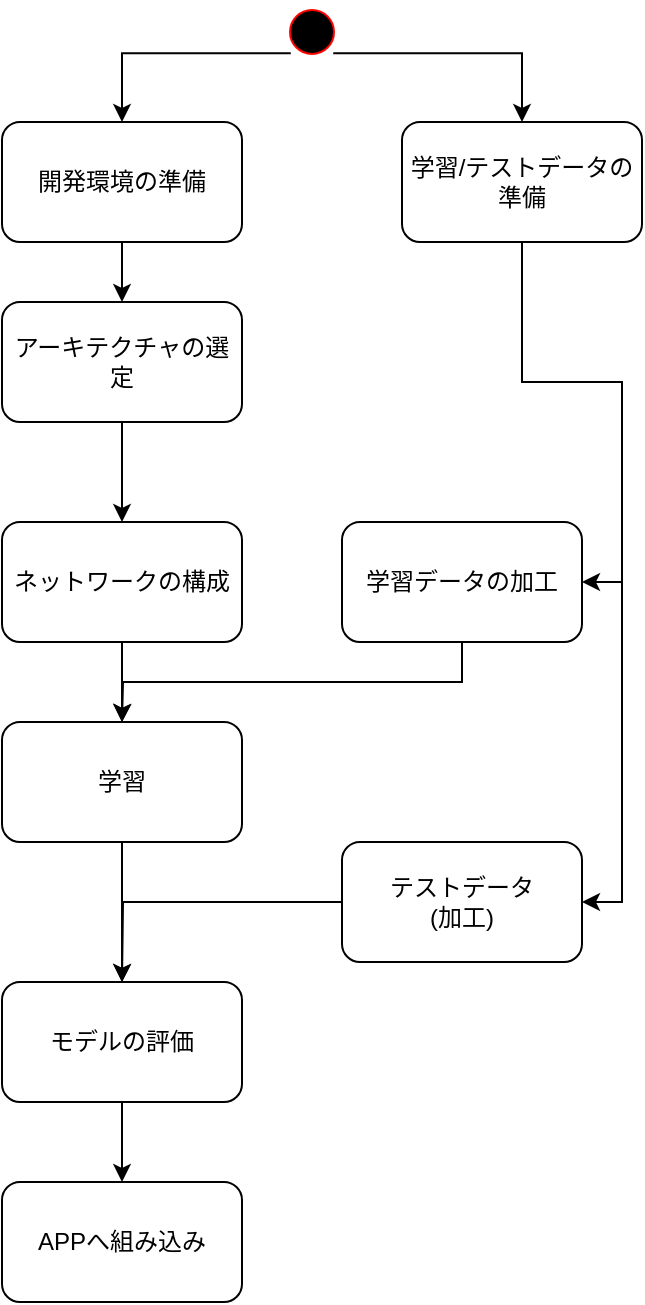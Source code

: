 <mxfile version="12.4.3" type="device" pages="1"><diagram id="hgE3D-X_9kmxJI0g3ntn" name="ページ1"><mxGraphModel dx="1662" dy="794" grid="1" gridSize="10" guides="1" tooltips="1" connect="1" arrows="1" fold="1" page="1" pageScale="1" pageWidth="827" pageHeight="1169" math="0" shadow="0"><root><mxCell id="0"/><mxCell id="1" parent="0"/><mxCell id="4ainvkD9ligCR4UcIebc-16" style="edgeStyle=orthogonalEdgeStyle;rounded=0;orthogonalLoop=1;jettySize=auto;html=1;exitX=0.5;exitY=1;exitDx=0;exitDy=0;entryX=0.5;entryY=0;entryDx=0;entryDy=0;" edge="1" parent="1" source="4ainvkD9ligCR4UcIebc-1" target="4ainvkD9ligCR4UcIebc-8"><mxGeometry relative="1" as="geometry"/></mxCell><mxCell id="4ainvkD9ligCR4UcIebc-1" value="開発環境の準備" style="rounded=1;whiteSpace=wrap;html=1;" vertex="1" parent="1"><mxGeometry x="80" y="80" width="120" height="60" as="geometry"/></mxCell><mxCell id="4ainvkD9ligCR4UcIebc-21" style="edgeStyle=orthogonalEdgeStyle;rounded=0;orthogonalLoop=1;jettySize=auto;html=1;exitX=0.5;exitY=1;exitDx=0;exitDy=0;entryX=1;entryY=0.5;entryDx=0;entryDy=0;" edge="1" parent="1" source="4ainvkD9ligCR4UcIebc-2" target="4ainvkD9ligCR4UcIebc-9"><mxGeometry relative="1" as="geometry"/></mxCell><mxCell id="4ainvkD9ligCR4UcIebc-22" style="edgeStyle=orthogonalEdgeStyle;rounded=0;orthogonalLoop=1;jettySize=auto;html=1;exitX=0.5;exitY=1;exitDx=0;exitDy=0;entryX=1;entryY=0.5;entryDx=0;entryDy=0;" edge="1" parent="1" source="4ainvkD9ligCR4UcIebc-2" target="4ainvkD9ligCR4UcIebc-19"><mxGeometry relative="1" as="geometry"><Array as="points"><mxPoint x="340" y="210"/><mxPoint x="390" y="210"/><mxPoint x="390" y="470"/></Array></mxGeometry></mxCell><mxCell id="4ainvkD9ligCR4UcIebc-2" value="学習/テストデータの準備" style="rounded=1;whiteSpace=wrap;html=1;" vertex="1" parent="1"><mxGeometry x="280" y="80" width="120" height="60" as="geometry"/></mxCell><mxCell id="4ainvkD9ligCR4UcIebc-6" style="edgeStyle=orthogonalEdgeStyle;rounded=0;orthogonalLoop=1;jettySize=auto;html=1;exitX=0;exitY=1;exitDx=0;exitDy=0;" edge="1" parent="1" source="4ainvkD9ligCR4UcIebc-4" target="4ainvkD9ligCR4UcIebc-1"><mxGeometry relative="1" as="geometry"/></mxCell><mxCell id="4ainvkD9ligCR4UcIebc-7" style="edgeStyle=orthogonalEdgeStyle;rounded=0;orthogonalLoop=1;jettySize=auto;html=1;exitX=1;exitY=1;exitDx=0;exitDy=0;entryX=0.5;entryY=0;entryDx=0;entryDy=0;" edge="1" parent="1" source="4ainvkD9ligCR4UcIebc-4" target="4ainvkD9ligCR4UcIebc-2"><mxGeometry relative="1" as="geometry"/></mxCell><mxCell id="4ainvkD9ligCR4UcIebc-4" value="" style="ellipse;html=1;shape=startState;fillColor=#000000;strokeColor=#ff0000;" vertex="1" parent="1"><mxGeometry x="220" y="20" width="30" height="30" as="geometry"/></mxCell><mxCell id="4ainvkD9ligCR4UcIebc-11" style="edgeStyle=orthogonalEdgeStyle;rounded=0;orthogonalLoop=1;jettySize=auto;html=1;exitX=0.5;exitY=1;exitDx=0;exitDy=0;entryX=0.5;entryY=0;entryDx=0;entryDy=0;" edge="1" parent="1" source="4ainvkD9ligCR4UcIebc-8" target="4ainvkD9ligCR4UcIebc-10"><mxGeometry relative="1" as="geometry"/></mxCell><mxCell id="4ainvkD9ligCR4UcIebc-8" value="アーキテクチャの選定" style="rounded=1;whiteSpace=wrap;html=1;" vertex="1" parent="1"><mxGeometry x="80" y="170" width="120" height="60" as="geometry"/></mxCell><mxCell id="4ainvkD9ligCR4UcIebc-15" style="edgeStyle=orthogonalEdgeStyle;rounded=0;orthogonalLoop=1;jettySize=auto;html=1;exitX=0.5;exitY=1;exitDx=0;exitDy=0;" edge="1" parent="1" source="4ainvkD9ligCR4UcIebc-9"><mxGeometry relative="1" as="geometry"><mxPoint x="140" y="380" as="targetPoint"/></mxGeometry></mxCell><mxCell id="4ainvkD9ligCR4UcIebc-9" value="学習データの加工" style="rounded=1;whiteSpace=wrap;html=1;" vertex="1" parent="1"><mxGeometry x="250" y="280" width="120" height="60" as="geometry"/></mxCell><mxCell id="4ainvkD9ligCR4UcIebc-14" style="edgeStyle=orthogonalEdgeStyle;rounded=0;orthogonalLoop=1;jettySize=auto;html=1;exitX=0.5;exitY=1;exitDx=0;exitDy=0;entryX=0.5;entryY=0;entryDx=0;entryDy=0;" edge="1" parent="1" source="4ainvkD9ligCR4UcIebc-10" target="4ainvkD9ligCR4UcIebc-13"><mxGeometry relative="1" as="geometry"/></mxCell><mxCell id="4ainvkD9ligCR4UcIebc-10" value="ネットワークの構成" style="rounded=1;whiteSpace=wrap;html=1;" vertex="1" parent="1"><mxGeometry x="80" y="280" width="120" height="60" as="geometry"/></mxCell><mxCell id="4ainvkD9ligCR4UcIebc-18" style="edgeStyle=orthogonalEdgeStyle;rounded=0;orthogonalLoop=1;jettySize=auto;html=1;exitX=0.5;exitY=1;exitDx=0;exitDy=0;entryX=0.5;entryY=0;entryDx=0;entryDy=0;" edge="1" parent="1" source="4ainvkD9ligCR4UcIebc-13" target="4ainvkD9ligCR4UcIebc-17"><mxGeometry relative="1" as="geometry"/></mxCell><mxCell id="4ainvkD9ligCR4UcIebc-13" value="学習" style="rounded=1;whiteSpace=wrap;html=1;" vertex="1" parent="1"><mxGeometry x="80" y="380" width="120" height="60" as="geometry"/></mxCell><mxCell id="4ainvkD9ligCR4UcIebc-24" style="edgeStyle=orthogonalEdgeStyle;rounded=0;orthogonalLoop=1;jettySize=auto;html=1;exitX=0.5;exitY=1;exitDx=0;exitDy=0;entryX=0.5;entryY=0;entryDx=0;entryDy=0;" edge="1" parent="1" source="4ainvkD9ligCR4UcIebc-17" target="4ainvkD9ligCR4UcIebc-23"><mxGeometry relative="1" as="geometry"/></mxCell><mxCell id="4ainvkD9ligCR4UcIebc-17" value="モデルの評価" style="rounded=1;whiteSpace=wrap;html=1;" vertex="1" parent="1"><mxGeometry x="80" y="510" width="120" height="60" as="geometry"/></mxCell><mxCell id="4ainvkD9ligCR4UcIebc-20" style="edgeStyle=orthogonalEdgeStyle;rounded=0;orthogonalLoop=1;jettySize=auto;html=1;exitX=0;exitY=0.5;exitDx=0;exitDy=0;" edge="1" parent="1" source="4ainvkD9ligCR4UcIebc-19"><mxGeometry relative="1" as="geometry"><mxPoint x="140" y="510" as="targetPoint"/></mxGeometry></mxCell><mxCell id="4ainvkD9ligCR4UcIebc-19" value="テストデータ&lt;br&gt;(加工)" style="rounded=1;whiteSpace=wrap;html=1;" vertex="1" parent="1"><mxGeometry x="250" y="440" width="120" height="60" as="geometry"/></mxCell><mxCell id="4ainvkD9ligCR4UcIebc-23" value="APPへ組み込み" style="rounded=1;whiteSpace=wrap;html=1;" vertex="1" parent="1"><mxGeometry x="80" y="610" width="120" height="60" as="geometry"/></mxCell></root></mxGraphModel></diagram></mxfile>